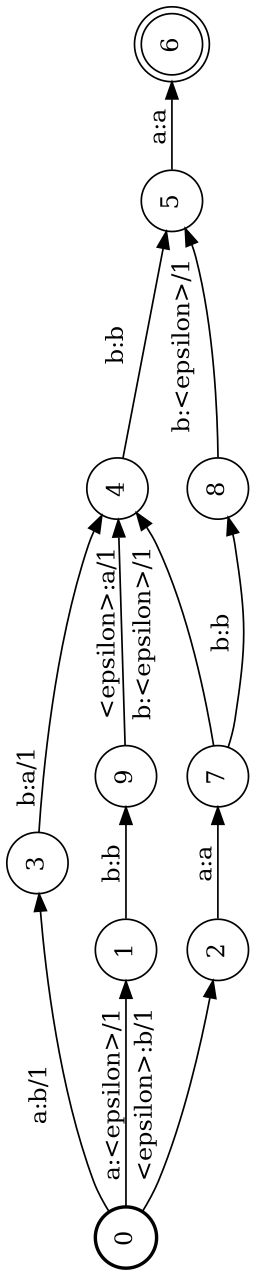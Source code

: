 digraph FST {
rankdir = LR;
size = "8.5,11";
label = "";
center = 1;
orientation = Landscape;
ranksep = "0.4";
nodesep = "0.25";
0 [label = "0", shape = circle, style = bold, fontsize = 14]
	0 -> 1 [label = "a:<epsilon>/1", fontsize = 14];
	0 -> 2 [label = "<epsilon>:b/1", fontsize = 14];
	0 -> 3 [label = "a:b/1", fontsize = 14];
1 [label = "1", shape = circle, style = solid, fontsize = 14]
	1 -> 9 [label = "b:b", fontsize = 14];
2 [label = "2", shape = circle, style = solid, fontsize = 14]
	2 -> 7 [label = "a:a", fontsize = 14];
3 [label = "3", shape = circle, style = solid, fontsize = 14]
	3 -> 4 [label = "b:a/1", fontsize = 14];
4 [label = "4", shape = circle, style = solid, fontsize = 14]
	4 -> 5 [label = "b:b", fontsize = 14];
5 [label = "5", shape = circle, style = solid, fontsize = 14]
	5 -> 6 [label = "a:a", fontsize = 14];
6 [label = "6", shape = doublecircle, style = solid, fontsize = 14]
7 [label = "7", shape = circle, style = solid, fontsize = 14]
	7 -> 4 [label = "b:<epsilon>/1", fontsize = 14];
	7 -> 8 [label = "b:b", fontsize = 14];
8 [label = "8", shape = circle, style = solid, fontsize = 14]
	8 -> 5 [label = "b:<epsilon>/1", fontsize = 14];
9 [label = "9", shape = circle, style = solid, fontsize = 14]
	9 -> 4 [label = "<epsilon>:a/1", fontsize = 14];
}
